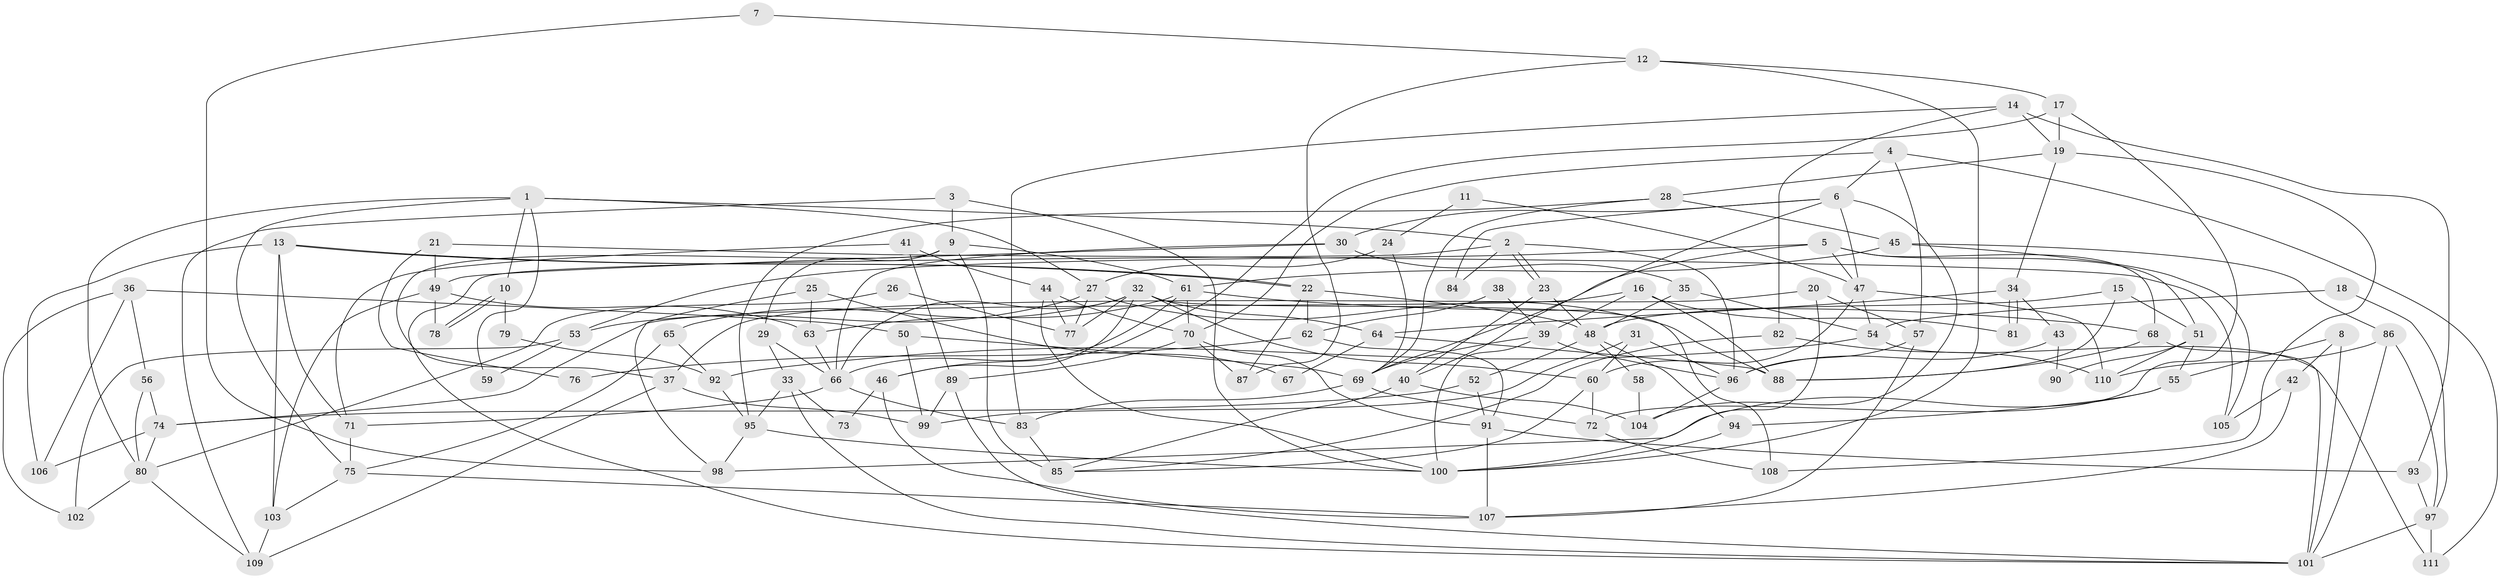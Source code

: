 // Generated by graph-tools (version 1.1) at 2025/15/03/09/25 04:15:13]
// undirected, 111 vertices, 222 edges
graph export_dot {
graph [start="1"]
  node [color=gray90,style=filled];
  1;
  2;
  3;
  4;
  5;
  6;
  7;
  8;
  9;
  10;
  11;
  12;
  13;
  14;
  15;
  16;
  17;
  18;
  19;
  20;
  21;
  22;
  23;
  24;
  25;
  26;
  27;
  28;
  29;
  30;
  31;
  32;
  33;
  34;
  35;
  36;
  37;
  38;
  39;
  40;
  41;
  42;
  43;
  44;
  45;
  46;
  47;
  48;
  49;
  50;
  51;
  52;
  53;
  54;
  55;
  56;
  57;
  58;
  59;
  60;
  61;
  62;
  63;
  64;
  65;
  66;
  67;
  68;
  69;
  70;
  71;
  72;
  73;
  74;
  75;
  76;
  77;
  78;
  79;
  80;
  81;
  82;
  83;
  84;
  85;
  86;
  87;
  88;
  89;
  90;
  91;
  92;
  93;
  94;
  95;
  96;
  97;
  98;
  99;
  100;
  101;
  102;
  103;
  104;
  105;
  106;
  107;
  108;
  109;
  110;
  111;
  1 -- 2;
  1 -- 75;
  1 -- 10;
  1 -- 27;
  1 -- 59;
  1 -- 80;
  2 -- 23;
  2 -- 23;
  2 -- 96;
  2 -- 84;
  2 -- 101;
  3 -- 9;
  3 -- 109;
  3 -- 100;
  4 -- 70;
  4 -- 6;
  4 -- 57;
  4 -- 111;
  5 -- 47;
  5 -- 68;
  5 -- 51;
  5 -- 53;
  5 -- 69;
  6 -- 104;
  6 -- 47;
  6 -- 30;
  6 -- 40;
  6 -- 84;
  7 -- 12;
  7 -- 98;
  8 -- 55;
  8 -- 101;
  8 -- 42;
  9 -- 85;
  9 -- 61;
  9 -- 29;
  9 -- 37;
  10 -- 78;
  10 -- 78;
  10 -- 79;
  11 -- 24;
  11 -- 47;
  12 -- 100;
  12 -- 87;
  12 -- 17;
  13 -- 22;
  13 -- 22;
  13 -- 71;
  13 -- 103;
  13 -- 106;
  14 -- 93;
  14 -- 83;
  14 -- 19;
  14 -- 82;
  15 -- 88;
  15 -- 51;
  15 -- 48;
  16 -- 74;
  16 -- 39;
  16 -- 81;
  16 -- 88;
  17 -- 72;
  17 -- 19;
  17 -- 46;
  18 -- 54;
  18 -- 97;
  19 -- 28;
  19 -- 34;
  19 -- 108;
  20 -- 57;
  20 -- 37;
  20 -- 100;
  21 -- 105;
  21 -- 49;
  21 -- 76;
  22 -- 48;
  22 -- 62;
  22 -- 87;
  23 -- 40;
  23 -- 48;
  24 -- 27;
  24 -- 69;
  25 -- 98;
  25 -- 63;
  25 -- 67;
  26 -- 80;
  26 -- 77;
  27 -- 88;
  27 -- 53;
  27 -- 77;
  28 -- 69;
  28 -- 45;
  28 -- 95;
  29 -- 66;
  29 -- 33;
  30 -- 66;
  30 -- 35;
  30 -- 49;
  31 -- 99;
  31 -- 60;
  31 -- 96;
  32 -- 60;
  32 -- 64;
  32 -- 46;
  32 -- 65;
  32 -- 66;
  32 -- 77;
  32 -- 108;
  33 -- 95;
  33 -- 73;
  33 -- 101;
  34 -- 81;
  34 -- 81;
  34 -- 43;
  34 -- 64;
  35 -- 48;
  35 -- 54;
  36 -- 56;
  36 -- 102;
  36 -- 50;
  36 -- 106;
  37 -- 99;
  37 -- 109;
  38 -- 39;
  38 -- 62;
  39 -- 100;
  39 -- 96;
  39 -- 69;
  40 -- 85;
  40 -- 104;
  41 -- 44;
  41 -- 89;
  41 -- 71;
  42 -- 107;
  42 -- 105;
  43 -- 96;
  43 -- 90;
  44 -- 100;
  44 -- 77;
  44 -- 70;
  45 -- 86;
  45 -- 61;
  45 -- 105;
  46 -- 73;
  46 -- 107;
  47 -- 110;
  47 -- 54;
  47 -- 60;
  48 -- 52;
  48 -- 58;
  48 -- 94;
  49 -- 63;
  49 -- 78;
  49 -- 103;
  50 -- 69;
  50 -- 99;
  51 -- 110;
  51 -- 55;
  51 -- 90;
  52 -- 74;
  52 -- 91;
  53 -- 59;
  53 -- 102;
  54 -- 92;
  54 -- 111;
  55 -- 94;
  55 -- 98;
  56 -- 74;
  56 -- 80;
  57 -- 107;
  57 -- 96;
  58 -- 104;
  60 -- 72;
  60 -- 85;
  61 -- 66;
  61 -- 63;
  61 -- 68;
  61 -- 70;
  62 -- 91;
  62 -- 76;
  63 -- 66;
  64 -- 88;
  64 -- 67;
  65 -- 75;
  65 -- 92;
  66 -- 71;
  66 -- 83;
  68 -- 101;
  68 -- 88;
  69 -- 72;
  69 -- 83;
  70 -- 87;
  70 -- 89;
  70 -- 91;
  71 -- 75;
  72 -- 108;
  74 -- 80;
  74 -- 106;
  75 -- 107;
  75 -- 103;
  79 -- 92;
  80 -- 109;
  80 -- 102;
  82 -- 85;
  82 -- 110;
  83 -- 85;
  86 -- 101;
  86 -- 97;
  86 -- 110;
  89 -- 101;
  89 -- 99;
  91 -- 93;
  91 -- 107;
  92 -- 95;
  93 -- 97;
  94 -- 100;
  95 -- 100;
  95 -- 98;
  96 -- 104;
  97 -- 111;
  97 -- 101;
  103 -- 109;
}
